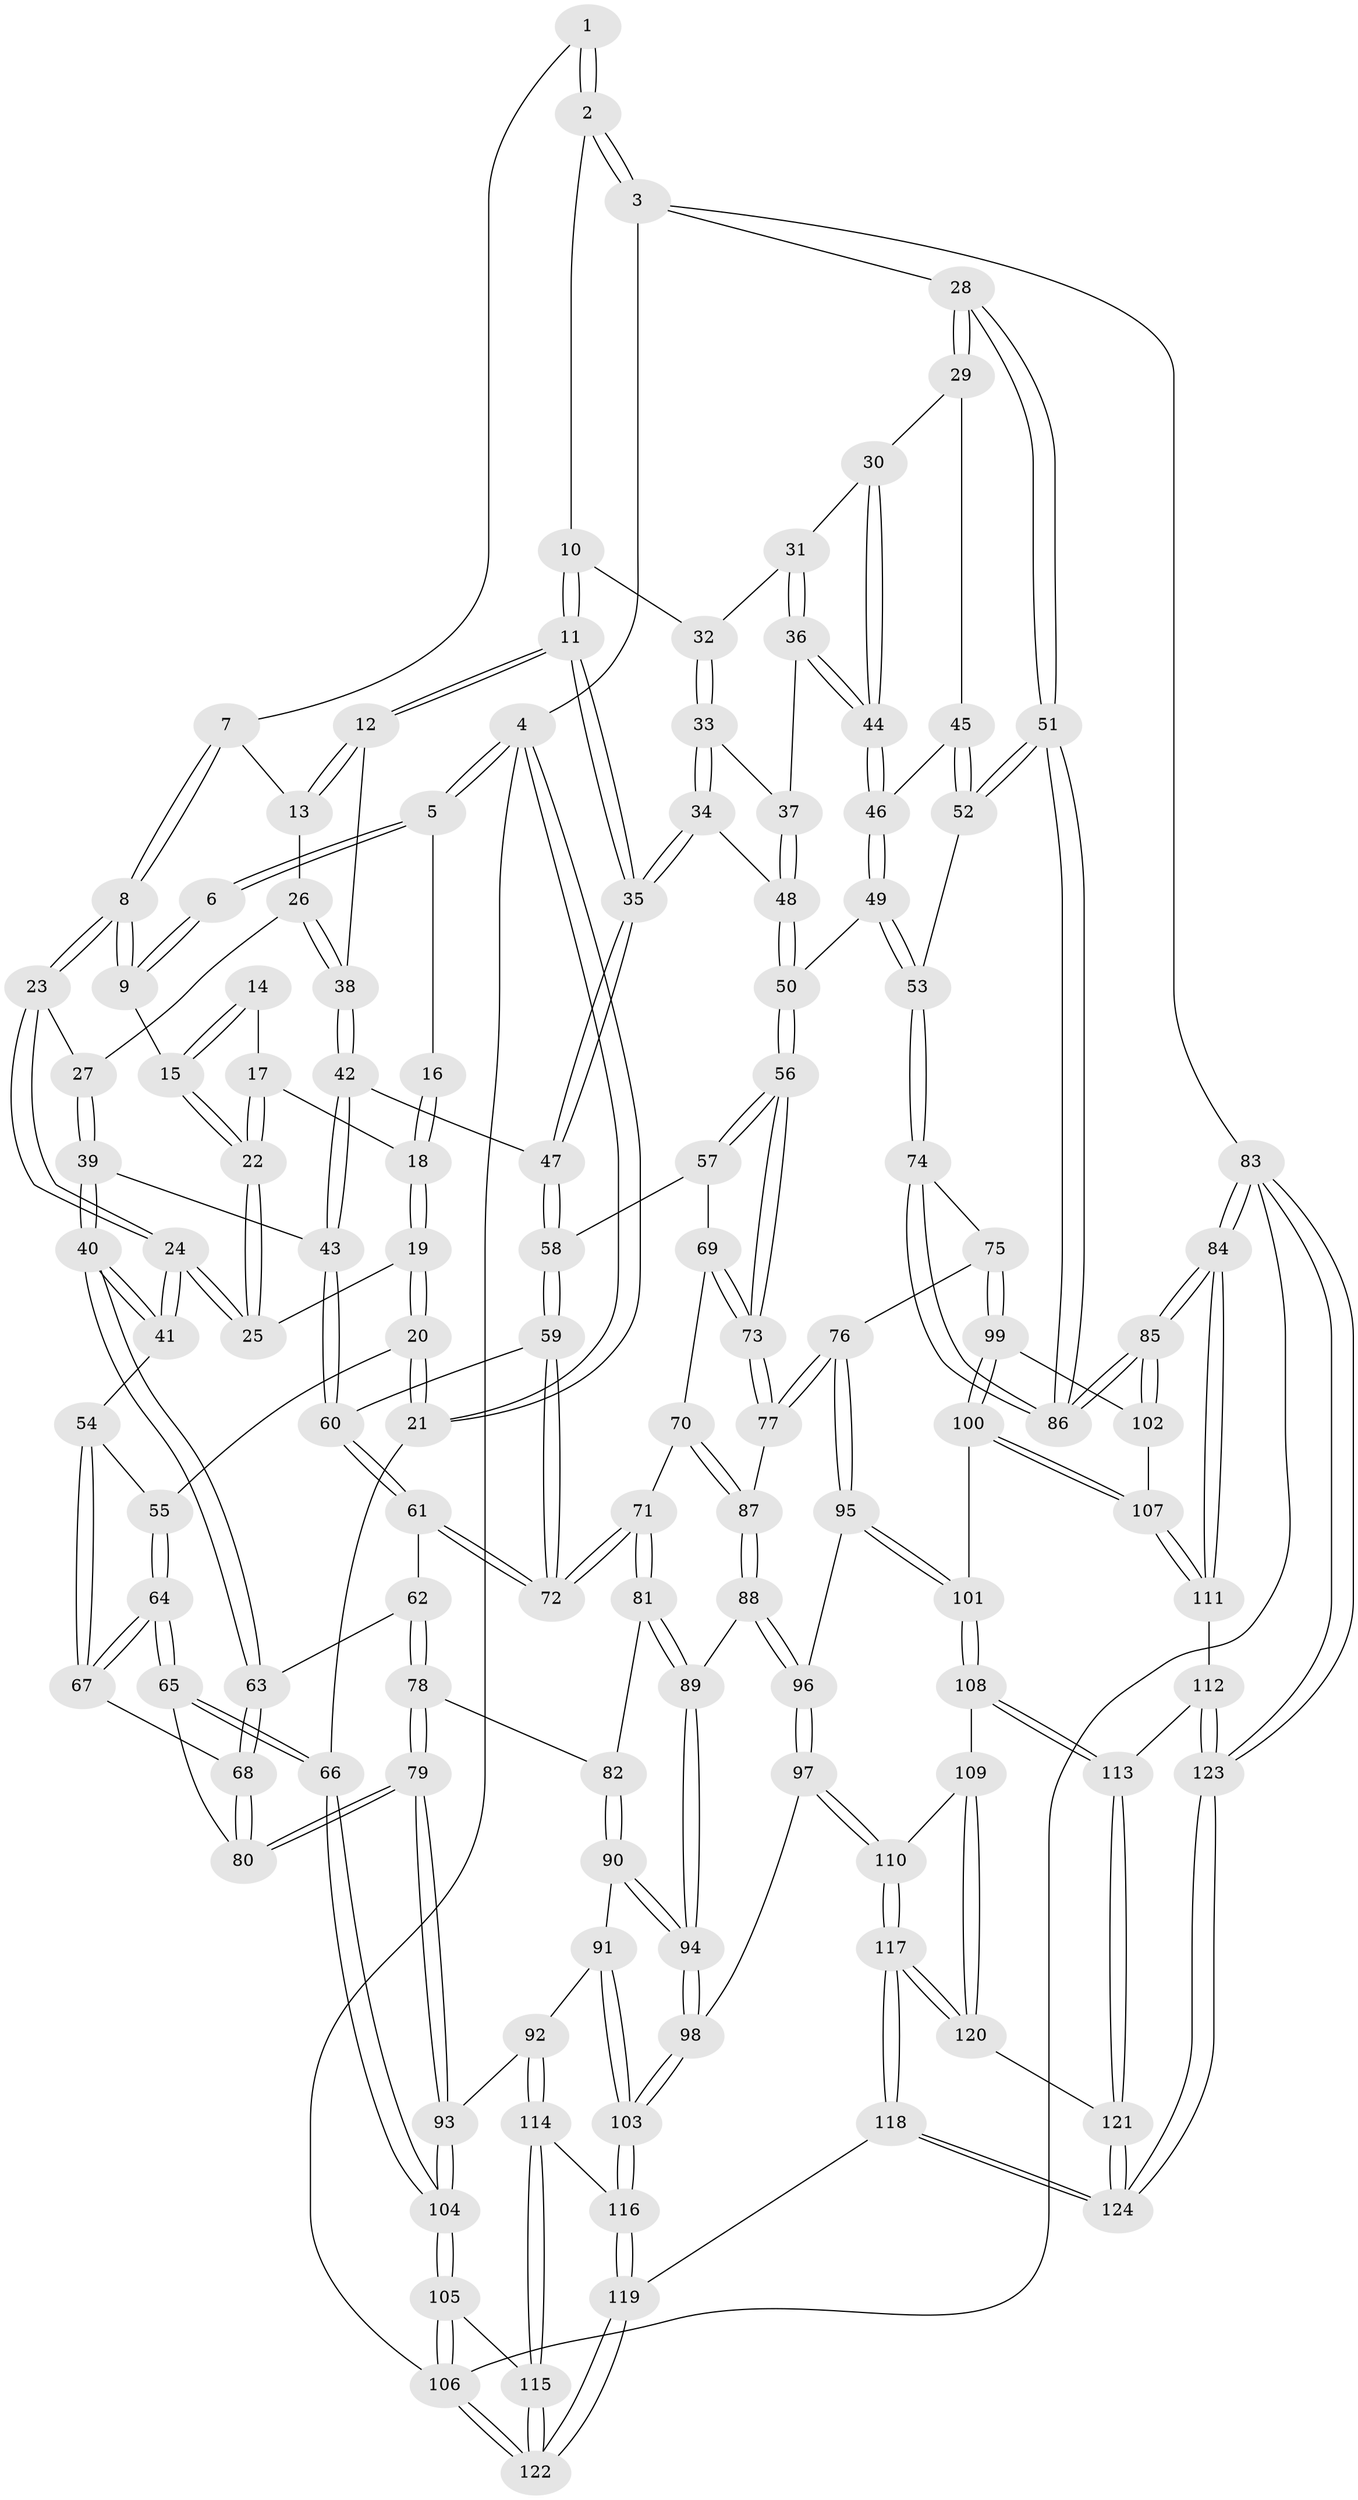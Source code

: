 // coarse degree distribution, {3: 0.5866666666666667, 4: 0.4, 2: 0.013333333333333334}
// Generated by graph-tools (version 1.1) at 2025/38/03/04/25 23:38:28]
// undirected, 124 vertices, 307 edges
graph export_dot {
  node [color=gray90,style=filled];
  1 [pos="+0.5835720572222602+0"];
  2 [pos="+1+0"];
  3 [pos="+1+0"];
  4 [pos="+0+0"];
  5 [pos="+0+0"];
  6 [pos="+0.12774289909024802+0"];
  7 [pos="+0.5748086825702993+0"];
  8 [pos="+0.3288426051247977+0.12598494363970328"];
  9 [pos="+0.2650641009909216+0.08907433932458327"];
  10 [pos="+0.851468105266771+0.10533148685107804"];
  11 [pos="+0.6676661260217466+0.23294731114389355"];
  12 [pos="+0.6207764464094753+0.18753398351304854"];
  13 [pos="+0.5861571400924768+0.10290902857282985"];
  14 [pos="+0.12093354754648736+0.09668397754691707"];
  15 [pos="+0.21475598512523833+0.11550156348092329"];
  16 [pos="+0.04320438622772497+0"];
  17 [pos="+0.0955812497695307+0.14967622804188202"];
  18 [pos="+0.05102797940441144+0.16134818467665213"];
  19 [pos="+0+0.21906490705075873"];
  20 [pos="+0+0.23321598633154522"];
  21 [pos="+0+0.23233838588054076"];
  22 [pos="+0.1593605747456092+0.207614190627723"];
  23 [pos="+0.3349875041303923+0.1405493222631462"];
  24 [pos="+0.15402523699432674+0.27519637005421776"];
  25 [pos="+0.15388069957661402+0.27495862139686156"];
  26 [pos="+0.39939597746368094+0.17146743410036555"];
  27 [pos="+0.3445491103898234+0.15657084696888107"];
  28 [pos="+1+0.19014158765979916"];
  29 [pos="+1+0.23744502252710176"];
  30 [pos="+0.966251484302083+0.23831144889482925"];
  31 [pos="+0.8938455761558+0.17721483468407045"];
  32 [pos="+0.8669674351660829+0.14664730945548426"];
  33 [pos="+0.8550588004431653+0.22626139228315614"];
  34 [pos="+0.7268328104764059+0.2884583325883605"];
  35 [pos="+0.6729467969322366+0.26116349260832"];
  36 [pos="+0.9015423286753954+0.2917343393009335"];
  37 [pos="+0.8599033277977167+0.2806601972676047"];
  38 [pos="+0.4757207730800632+0.2516213312158368"];
  39 [pos="+0.32972461574470535+0.24001848609854373"];
  40 [pos="+0.25481475660521596+0.34460161043774545"];
  41 [pos="+0.16518440447525842+0.3029558453141712"];
  42 [pos="+0.4549519310040079+0.32711770536624685"];
  43 [pos="+0.45236450860958477+0.3321676990641365"];
  44 [pos="+0.9109028405757376+0.29646836928558956"];
  45 [pos="+0.9537498399029785+0.3326016684425335"];
  46 [pos="+0.9190088414627365+0.32320224787474755"];
  47 [pos="+0.6709348887034453+0.26515638055631496"];
  48 [pos="+0.7826073323941045+0.32293508486592054"];
  49 [pos="+0.8827502843443661+0.3881695818623899"];
  50 [pos="+0.828161204138676+0.40985499969919925"];
  51 [pos="+1+0.4110411485270819"];
  52 [pos="+1+0.4201371355518926"];
  53 [pos="+1+0.4431033964473096"];
  54 [pos="+0.10751396934099867+0.359094291552216"];
  55 [pos="+0.08780522160258307+0.36345451669926687"];
  56 [pos="+0.8123684673678337+0.4649736385480847"];
  57 [pos="+0.6619533370391443+0.3567347292375851"];
  58 [pos="+0.6563888658203566+0.30501150301356106"];
  59 [pos="+0.512626675590057+0.40138234721264554"];
  60 [pos="+0.45191851438085545+0.34328061789623054"];
  61 [pos="+0.34287352302382545+0.4045910772528306"];
  62 [pos="+0.325113031318638+0.409316095225691"];
  63 [pos="+0.25972393509428005+0.3548092832572791"];
  64 [pos="+0+0.47477922139429857"];
  65 [pos="+0+0.5153660230948558"];
  66 [pos="+0+0.5195862105929299"];
  67 [pos="+0.12814867340633468+0.4573891524931426"];
  68 [pos="+0.1649422192897345+0.49206304075597435"];
  69 [pos="+0.6573594215822247+0.4356945420720738"];
  70 [pos="+0.5971208652868216+0.49353111885099016"];
  71 [pos="+0.5293109840839498+0.5188890549586497"];
  72 [pos="+0.5265844341946517+0.5106124692402259"];
  73 [pos="+0.8061290295888855+0.5074949550695796"];
  74 [pos="+0.8576168368956139+0.5747462835479703"];
  75 [pos="+0.8319907439440103+0.579237456715319"];
  76 [pos="+0.8273441940528325+0.576540029092506"];
  77 [pos="+0.8198836687333948+0.5676217193287598"];
  78 [pos="+0.3241878028267112+0.5269091184220464"];
  79 [pos="+0.21429884986822684+0.6134369750566169"];
  80 [pos="+0.1763504914273261+0.5680642490048573"];
  81 [pos="+0.511681391950187+0.5677150799245205"];
  82 [pos="+0.48650734642438126+0.5794429329897615"];
  83 [pos="+1+1"];
  84 [pos="+1+0.8836413224909201"];
  85 [pos="+1+0.7150724527947228"];
  86 [pos="+1+0.7095114450704132"];
  87 [pos="+0.7487515662525078+0.5678417470073731"];
  88 [pos="+0.5838695078655813+0.6290262025397338"];
  89 [pos="+0.5603051919826262+0.6101840847074196"];
  90 [pos="+0.45439317270177465+0.639794618971352"];
  91 [pos="+0.4268383031236756+0.6687224852125434"];
  92 [pos="+0.215682793752739+0.7200438757983557"];
  93 [pos="+0.21076443280145535+0.7125459320454146"];
  94 [pos="+0.5122205658560368+0.7461524632591149"];
  95 [pos="+0.6436375787744579+0.7480716065642478"];
  96 [pos="+0.6409202073540251+0.748613723882183"];
  97 [pos="+0.6202359685385969+0.7807970671361942"];
  98 [pos="+0.5281875482948861+0.786171022798423"];
  99 [pos="+0.8433555416837346+0.6370864495535484"];
  100 [pos="+0.8096332652093605+0.7755696228842807"];
  101 [pos="+0.7852051875349044+0.7896245970381702"];
  102 [pos="+0.9429513921805159+0.7366215579229425"];
  103 [pos="+0.4399351617812207+0.8292804476471525"];
  104 [pos="+0+0.7151878354539785"];
  105 [pos="+0+0.8275584940175436"];
  106 [pos="+0+1"];
  107 [pos="+0.895872329647108+0.8186985054675978"];
  108 [pos="+0.7759799610718713+0.8500875303534305"];
  109 [pos="+0.7491112305912352+0.8749923988219066"];
  110 [pos="+0.6246737329636439+0.8122105310151114"];
  111 [pos="+0.9052437197331992+0.8394396766696919"];
  112 [pos="+0.8887763158044966+0.8844504800350093"];
  113 [pos="+0.8396113087898773+0.9034907037688519"];
  114 [pos="+0.2222540269472968+0.7482768191710597"];
  115 [pos="+0.19062475905762996+0.8926865483999042"];
  116 [pos="+0.4342800500769592+0.8362747923457297"];
  117 [pos="+0.5946346830710015+1"];
  118 [pos="+0.5856266779581945+1"];
  119 [pos="+0.4521207956857243+1"];
  120 [pos="+0.7346284330519763+0.9181212239064294"];
  121 [pos="+0.8290962273630178+0.9248757104295184"];
  122 [pos="+0.2642006947421272+1"];
  123 [pos="+1+1"];
  124 [pos="+0.796074512629144+1"];
  1 -- 2;
  1 -- 2;
  1 -- 7;
  2 -- 3;
  2 -- 3;
  2 -- 10;
  3 -- 4;
  3 -- 28;
  3 -- 83;
  4 -- 5;
  4 -- 5;
  4 -- 21;
  4 -- 21;
  4 -- 106;
  5 -- 6;
  5 -- 6;
  5 -- 16;
  6 -- 9;
  6 -- 9;
  7 -- 8;
  7 -- 8;
  7 -- 13;
  8 -- 9;
  8 -- 9;
  8 -- 23;
  8 -- 23;
  9 -- 15;
  10 -- 11;
  10 -- 11;
  10 -- 32;
  11 -- 12;
  11 -- 12;
  11 -- 35;
  11 -- 35;
  12 -- 13;
  12 -- 13;
  12 -- 38;
  13 -- 26;
  14 -- 15;
  14 -- 15;
  14 -- 17;
  15 -- 22;
  15 -- 22;
  16 -- 18;
  16 -- 18;
  17 -- 18;
  17 -- 22;
  17 -- 22;
  18 -- 19;
  18 -- 19;
  19 -- 20;
  19 -- 20;
  19 -- 25;
  20 -- 21;
  20 -- 21;
  20 -- 55;
  21 -- 66;
  22 -- 25;
  22 -- 25;
  23 -- 24;
  23 -- 24;
  23 -- 27;
  24 -- 25;
  24 -- 25;
  24 -- 41;
  24 -- 41;
  26 -- 27;
  26 -- 38;
  26 -- 38;
  27 -- 39;
  27 -- 39;
  28 -- 29;
  28 -- 29;
  28 -- 51;
  28 -- 51;
  29 -- 30;
  29 -- 45;
  30 -- 31;
  30 -- 44;
  30 -- 44;
  31 -- 32;
  31 -- 36;
  31 -- 36;
  32 -- 33;
  32 -- 33;
  33 -- 34;
  33 -- 34;
  33 -- 37;
  34 -- 35;
  34 -- 35;
  34 -- 48;
  35 -- 47;
  35 -- 47;
  36 -- 37;
  36 -- 44;
  36 -- 44;
  37 -- 48;
  37 -- 48;
  38 -- 42;
  38 -- 42;
  39 -- 40;
  39 -- 40;
  39 -- 43;
  40 -- 41;
  40 -- 41;
  40 -- 63;
  40 -- 63;
  41 -- 54;
  42 -- 43;
  42 -- 43;
  42 -- 47;
  43 -- 60;
  43 -- 60;
  44 -- 46;
  44 -- 46;
  45 -- 46;
  45 -- 52;
  45 -- 52;
  46 -- 49;
  46 -- 49;
  47 -- 58;
  47 -- 58;
  48 -- 50;
  48 -- 50;
  49 -- 50;
  49 -- 53;
  49 -- 53;
  50 -- 56;
  50 -- 56;
  51 -- 52;
  51 -- 52;
  51 -- 86;
  51 -- 86;
  52 -- 53;
  53 -- 74;
  53 -- 74;
  54 -- 55;
  54 -- 67;
  54 -- 67;
  55 -- 64;
  55 -- 64;
  56 -- 57;
  56 -- 57;
  56 -- 73;
  56 -- 73;
  57 -- 58;
  57 -- 69;
  58 -- 59;
  58 -- 59;
  59 -- 60;
  59 -- 72;
  59 -- 72;
  60 -- 61;
  60 -- 61;
  61 -- 62;
  61 -- 72;
  61 -- 72;
  62 -- 63;
  62 -- 78;
  62 -- 78;
  63 -- 68;
  63 -- 68;
  64 -- 65;
  64 -- 65;
  64 -- 67;
  64 -- 67;
  65 -- 66;
  65 -- 66;
  65 -- 80;
  66 -- 104;
  66 -- 104;
  67 -- 68;
  68 -- 80;
  68 -- 80;
  69 -- 70;
  69 -- 73;
  69 -- 73;
  70 -- 71;
  70 -- 87;
  70 -- 87;
  71 -- 72;
  71 -- 72;
  71 -- 81;
  71 -- 81;
  73 -- 77;
  73 -- 77;
  74 -- 75;
  74 -- 86;
  74 -- 86;
  75 -- 76;
  75 -- 99;
  75 -- 99;
  76 -- 77;
  76 -- 77;
  76 -- 95;
  76 -- 95;
  77 -- 87;
  78 -- 79;
  78 -- 79;
  78 -- 82;
  79 -- 80;
  79 -- 80;
  79 -- 93;
  79 -- 93;
  81 -- 82;
  81 -- 89;
  81 -- 89;
  82 -- 90;
  82 -- 90;
  83 -- 84;
  83 -- 84;
  83 -- 123;
  83 -- 123;
  83 -- 106;
  84 -- 85;
  84 -- 85;
  84 -- 111;
  84 -- 111;
  85 -- 86;
  85 -- 86;
  85 -- 102;
  85 -- 102;
  87 -- 88;
  87 -- 88;
  88 -- 89;
  88 -- 96;
  88 -- 96;
  89 -- 94;
  89 -- 94;
  90 -- 91;
  90 -- 94;
  90 -- 94;
  91 -- 92;
  91 -- 103;
  91 -- 103;
  92 -- 93;
  92 -- 114;
  92 -- 114;
  93 -- 104;
  93 -- 104;
  94 -- 98;
  94 -- 98;
  95 -- 96;
  95 -- 101;
  95 -- 101;
  96 -- 97;
  96 -- 97;
  97 -- 98;
  97 -- 110;
  97 -- 110;
  98 -- 103;
  98 -- 103;
  99 -- 100;
  99 -- 100;
  99 -- 102;
  100 -- 101;
  100 -- 107;
  100 -- 107;
  101 -- 108;
  101 -- 108;
  102 -- 107;
  103 -- 116;
  103 -- 116;
  104 -- 105;
  104 -- 105;
  105 -- 106;
  105 -- 106;
  105 -- 115;
  106 -- 122;
  106 -- 122;
  107 -- 111;
  107 -- 111;
  108 -- 109;
  108 -- 113;
  108 -- 113;
  109 -- 110;
  109 -- 120;
  109 -- 120;
  110 -- 117;
  110 -- 117;
  111 -- 112;
  112 -- 113;
  112 -- 123;
  112 -- 123;
  113 -- 121;
  113 -- 121;
  114 -- 115;
  114 -- 115;
  114 -- 116;
  115 -- 122;
  115 -- 122;
  116 -- 119;
  116 -- 119;
  117 -- 118;
  117 -- 118;
  117 -- 120;
  117 -- 120;
  118 -- 119;
  118 -- 124;
  118 -- 124;
  119 -- 122;
  119 -- 122;
  120 -- 121;
  121 -- 124;
  121 -- 124;
  123 -- 124;
  123 -- 124;
}
